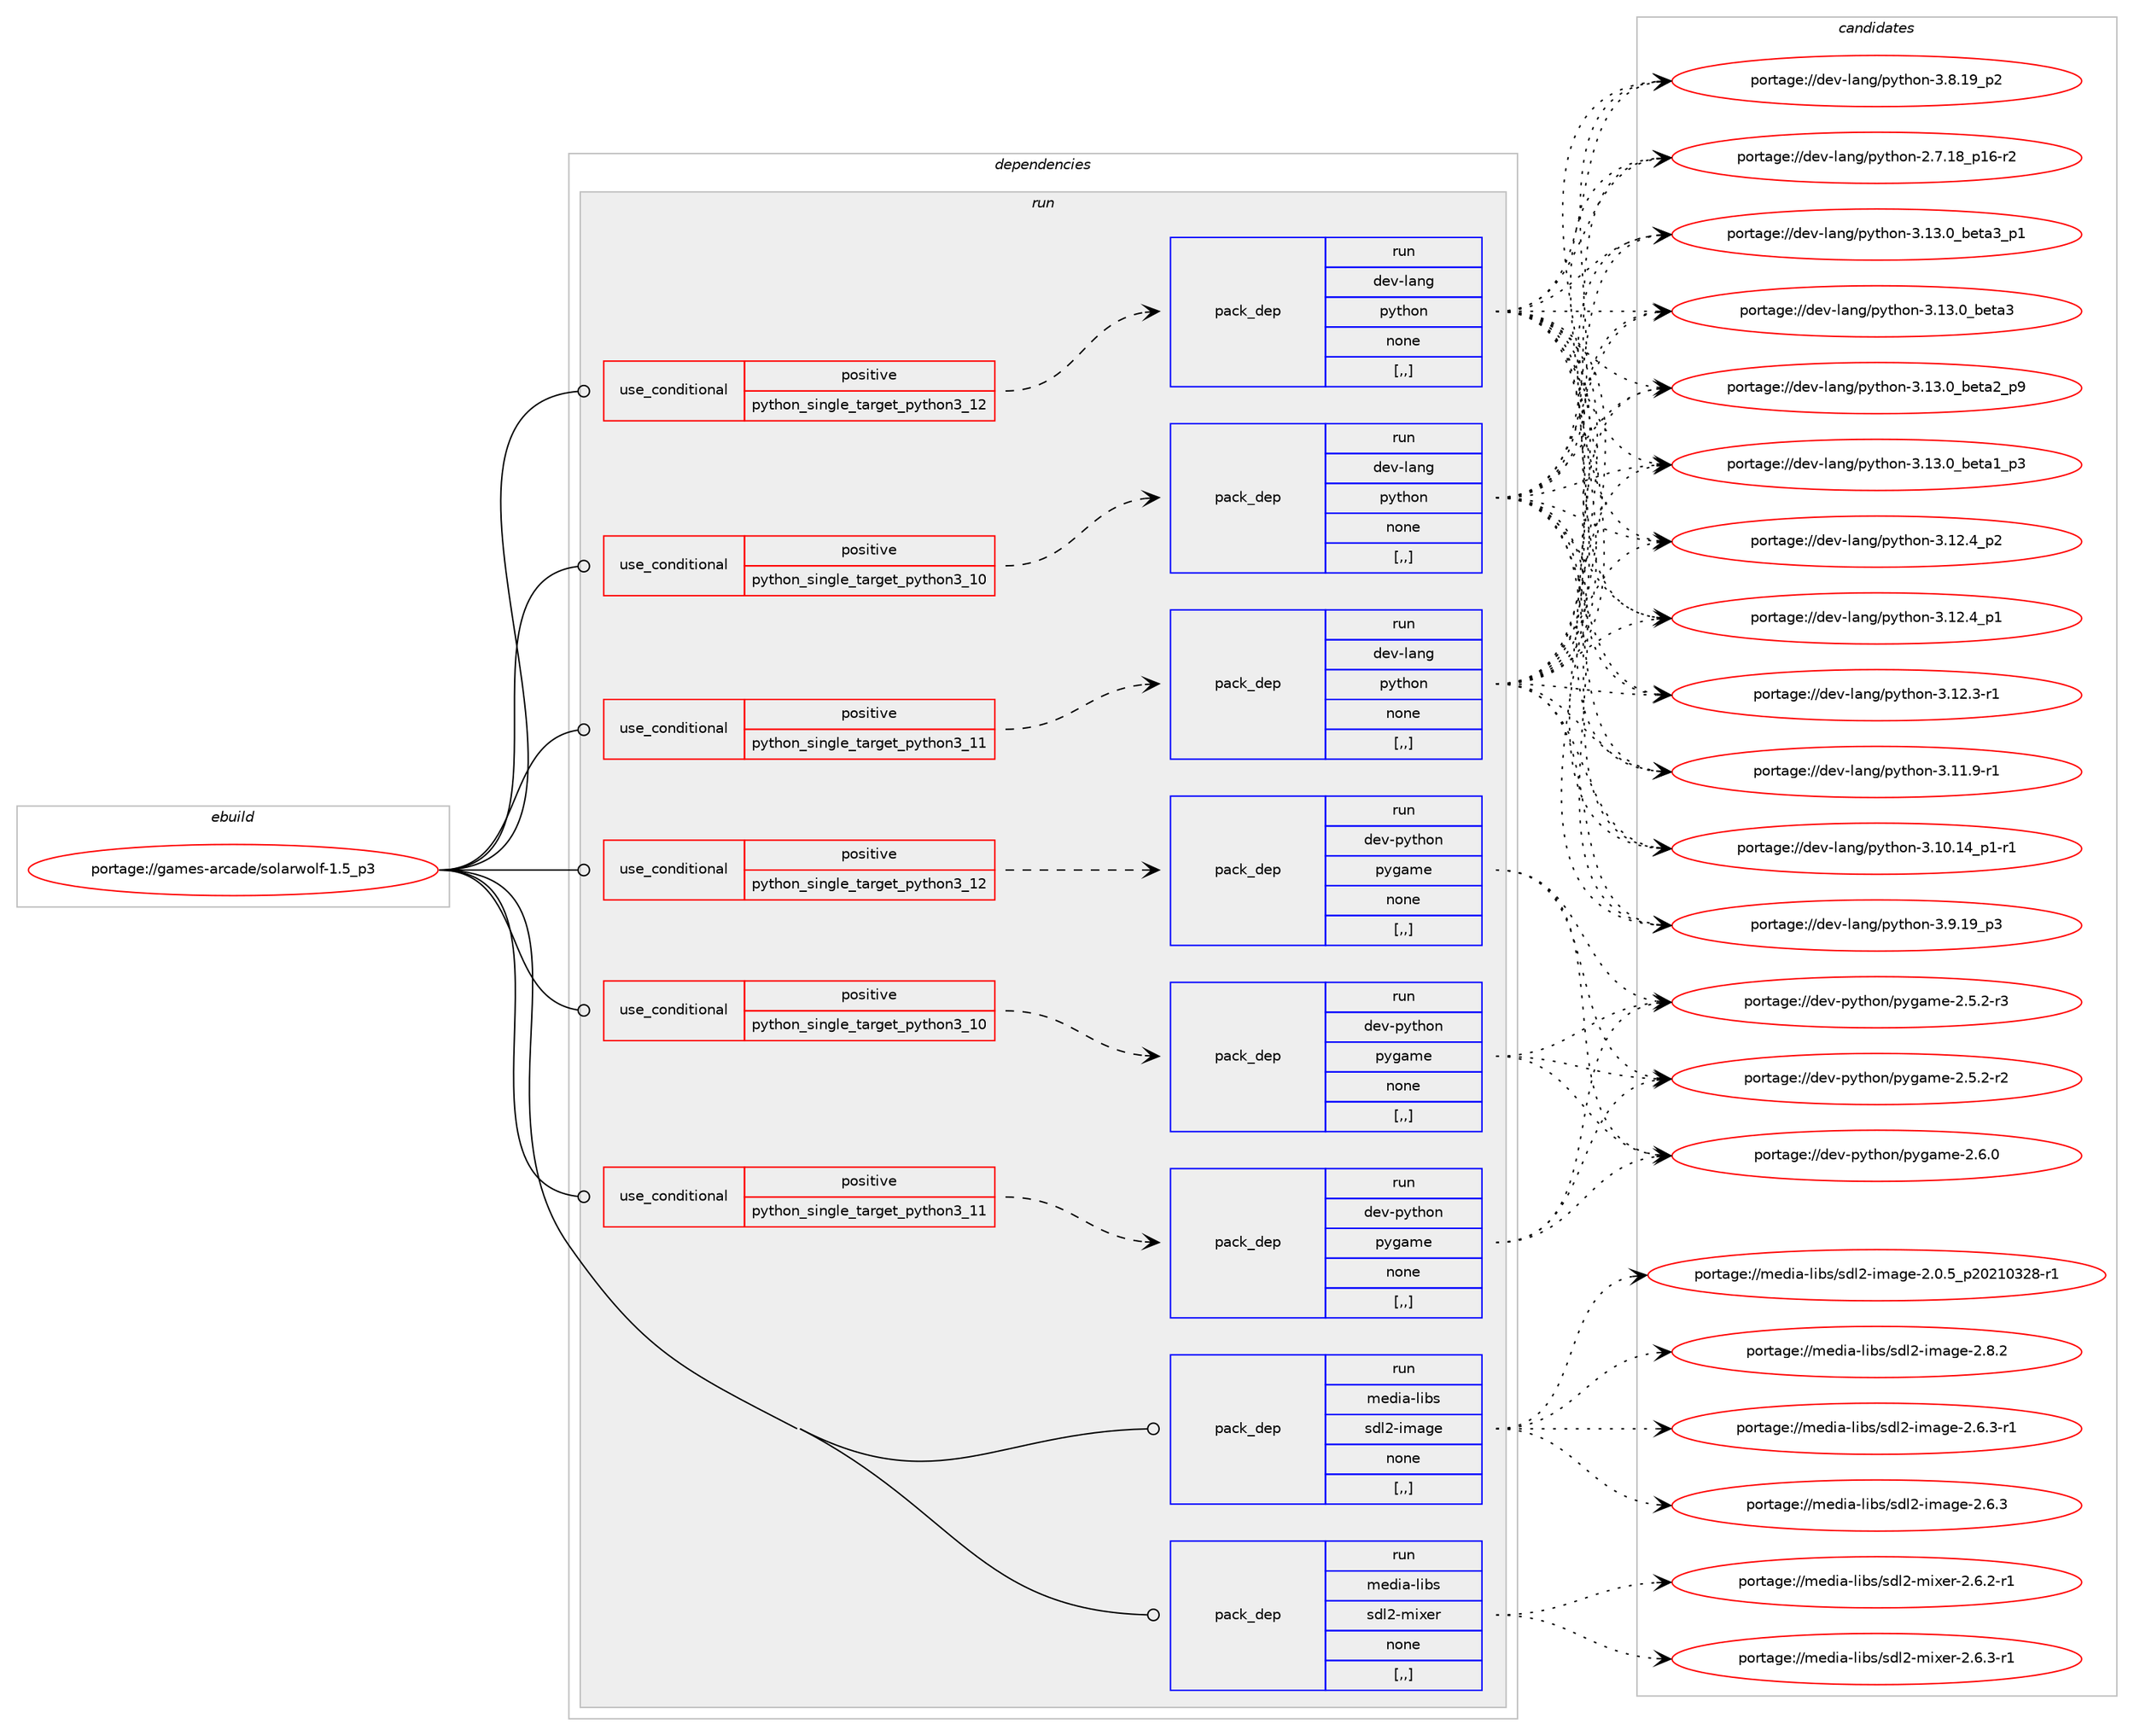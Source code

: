 digraph prolog {

# *************
# Graph options
# *************

newrank=true;
concentrate=true;
compound=true;
graph [rankdir=LR,fontname=Helvetica,fontsize=10,ranksep=1.5];#, ranksep=2.5, nodesep=0.2];
edge  [arrowhead=vee];
node  [fontname=Helvetica,fontsize=10];

# **********
# The ebuild
# **********

subgraph cluster_leftcol {
color=gray;
label=<<i>ebuild</i>>;
id [label="portage://games-arcade/solarwolf-1.5_p3", color=red, width=4, href="../games-arcade/solarwolf-1.5_p3.svg"];
}

# ****************
# The dependencies
# ****************

subgraph cluster_midcol {
color=gray;
label=<<i>dependencies</i>>;
subgraph cluster_compile {
fillcolor="#eeeeee";
style=filled;
label=<<i>compile</i>>;
}
subgraph cluster_compileandrun {
fillcolor="#eeeeee";
style=filled;
label=<<i>compile and run</i>>;
}
subgraph cluster_run {
fillcolor="#eeeeee";
style=filled;
label=<<i>run</i>>;
subgraph cond62778 {
dependency224798 [label=<<TABLE BORDER="0" CELLBORDER="1" CELLSPACING="0" CELLPADDING="4"><TR><TD ROWSPAN="3" CELLPADDING="10">use_conditional</TD></TR><TR><TD>positive</TD></TR><TR><TD>python_single_target_python3_10</TD></TR></TABLE>>, shape=none, color=red];
subgraph pack160521 {
dependency224799 [label=<<TABLE BORDER="0" CELLBORDER="1" CELLSPACING="0" CELLPADDING="4" WIDTH="220"><TR><TD ROWSPAN="6" CELLPADDING="30">pack_dep</TD></TR><TR><TD WIDTH="110">run</TD></TR><TR><TD>dev-lang</TD></TR><TR><TD>python</TD></TR><TR><TD>none</TD></TR><TR><TD>[,,]</TD></TR></TABLE>>, shape=none, color=blue];
}
dependency224798:e -> dependency224799:w [weight=20,style="dashed",arrowhead="vee"];
}
id:e -> dependency224798:w [weight=20,style="solid",arrowhead="odot"];
subgraph cond62779 {
dependency224800 [label=<<TABLE BORDER="0" CELLBORDER="1" CELLSPACING="0" CELLPADDING="4"><TR><TD ROWSPAN="3" CELLPADDING="10">use_conditional</TD></TR><TR><TD>positive</TD></TR><TR><TD>python_single_target_python3_10</TD></TR></TABLE>>, shape=none, color=red];
subgraph pack160522 {
dependency224801 [label=<<TABLE BORDER="0" CELLBORDER="1" CELLSPACING="0" CELLPADDING="4" WIDTH="220"><TR><TD ROWSPAN="6" CELLPADDING="30">pack_dep</TD></TR><TR><TD WIDTH="110">run</TD></TR><TR><TD>dev-python</TD></TR><TR><TD>pygame</TD></TR><TR><TD>none</TD></TR><TR><TD>[,,]</TD></TR></TABLE>>, shape=none, color=blue];
}
dependency224800:e -> dependency224801:w [weight=20,style="dashed",arrowhead="vee"];
}
id:e -> dependency224800:w [weight=20,style="solid",arrowhead="odot"];
subgraph cond62780 {
dependency224802 [label=<<TABLE BORDER="0" CELLBORDER="1" CELLSPACING="0" CELLPADDING="4"><TR><TD ROWSPAN="3" CELLPADDING="10">use_conditional</TD></TR><TR><TD>positive</TD></TR><TR><TD>python_single_target_python3_11</TD></TR></TABLE>>, shape=none, color=red];
subgraph pack160523 {
dependency224803 [label=<<TABLE BORDER="0" CELLBORDER="1" CELLSPACING="0" CELLPADDING="4" WIDTH="220"><TR><TD ROWSPAN="6" CELLPADDING="30">pack_dep</TD></TR><TR><TD WIDTH="110">run</TD></TR><TR><TD>dev-lang</TD></TR><TR><TD>python</TD></TR><TR><TD>none</TD></TR><TR><TD>[,,]</TD></TR></TABLE>>, shape=none, color=blue];
}
dependency224802:e -> dependency224803:w [weight=20,style="dashed",arrowhead="vee"];
}
id:e -> dependency224802:w [weight=20,style="solid",arrowhead="odot"];
subgraph cond62781 {
dependency224804 [label=<<TABLE BORDER="0" CELLBORDER="1" CELLSPACING="0" CELLPADDING="4"><TR><TD ROWSPAN="3" CELLPADDING="10">use_conditional</TD></TR><TR><TD>positive</TD></TR><TR><TD>python_single_target_python3_11</TD></TR></TABLE>>, shape=none, color=red];
subgraph pack160524 {
dependency224805 [label=<<TABLE BORDER="0" CELLBORDER="1" CELLSPACING="0" CELLPADDING="4" WIDTH="220"><TR><TD ROWSPAN="6" CELLPADDING="30">pack_dep</TD></TR><TR><TD WIDTH="110">run</TD></TR><TR><TD>dev-python</TD></TR><TR><TD>pygame</TD></TR><TR><TD>none</TD></TR><TR><TD>[,,]</TD></TR></TABLE>>, shape=none, color=blue];
}
dependency224804:e -> dependency224805:w [weight=20,style="dashed",arrowhead="vee"];
}
id:e -> dependency224804:w [weight=20,style="solid",arrowhead="odot"];
subgraph cond62782 {
dependency224806 [label=<<TABLE BORDER="0" CELLBORDER="1" CELLSPACING="0" CELLPADDING="4"><TR><TD ROWSPAN="3" CELLPADDING="10">use_conditional</TD></TR><TR><TD>positive</TD></TR><TR><TD>python_single_target_python3_12</TD></TR></TABLE>>, shape=none, color=red];
subgraph pack160525 {
dependency224807 [label=<<TABLE BORDER="0" CELLBORDER="1" CELLSPACING="0" CELLPADDING="4" WIDTH="220"><TR><TD ROWSPAN="6" CELLPADDING="30">pack_dep</TD></TR><TR><TD WIDTH="110">run</TD></TR><TR><TD>dev-lang</TD></TR><TR><TD>python</TD></TR><TR><TD>none</TD></TR><TR><TD>[,,]</TD></TR></TABLE>>, shape=none, color=blue];
}
dependency224806:e -> dependency224807:w [weight=20,style="dashed",arrowhead="vee"];
}
id:e -> dependency224806:w [weight=20,style="solid",arrowhead="odot"];
subgraph cond62783 {
dependency224808 [label=<<TABLE BORDER="0" CELLBORDER="1" CELLSPACING="0" CELLPADDING="4"><TR><TD ROWSPAN="3" CELLPADDING="10">use_conditional</TD></TR><TR><TD>positive</TD></TR><TR><TD>python_single_target_python3_12</TD></TR></TABLE>>, shape=none, color=red];
subgraph pack160526 {
dependency224809 [label=<<TABLE BORDER="0" CELLBORDER="1" CELLSPACING="0" CELLPADDING="4" WIDTH="220"><TR><TD ROWSPAN="6" CELLPADDING="30">pack_dep</TD></TR><TR><TD WIDTH="110">run</TD></TR><TR><TD>dev-python</TD></TR><TR><TD>pygame</TD></TR><TR><TD>none</TD></TR><TR><TD>[,,]</TD></TR></TABLE>>, shape=none, color=blue];
}
dependency224808:e -> dependency224809:w [weight=20,style="dashed",arrowhead="vee"];
}
id:e -> dependency224808:w [weight=20,style="solid",arrowhead="odot"];
subgraph pack160527 {
dependency224810 [label=<<TABLE BORDER="0" CELLBORDER="1" CELLSPACING="0" CELLPADDING="4" WIDTH="220"><TR><TD ROWSPAN="6" CELLPADDING="30">pack_dep</TD></TR><TR><TD WIDTH="110">run</TD></TR><TR><TD>media-libs</TD></TR><TR><TD>sdl2-image</TD></TR><TR><TD>none</TD></TR><TR><TD>[,,]</TD></TR></TABLE>>, shape=none, color=blue];
}
id:e -> dependency224810:w [weight=20,style="solid",arrowhead="odot"];
subgraph pack160528 {
dependency224811 [label=<<TABLE BORDER="0" CELLBORDER="1" CELLSPACING="0" CELLPADDING="4" WIDTH="220"><TR><TD ROWSPAN="6" CELLPADDING="30">pack_dep</TD></TR><TR><TD WIDTH="110">run</TD></TR><TR><TD>media-libs</TD></TR><TR><TD>sdl2-mixer</TD></TR><TR><TD>none</TD></TR><TR><TD>[,,]</TD></TR></TABLE>>, shape=none, color=blue];
}
id:e -> dependency224811:w [weight=20,style="solid",arrowhead="odot"];
}
}

# **************
# The candidates
# **************

subgraph cluster_choices {
rank=same;
color=gray;
label=<<i>candidates</i>>;

subgraph choice160521 {
color=black;
nodesep=1;
choice10010111845108971101034711212111610411111045514649514648959810111697519511249 [label="portage://dev-lang/python-3.13.0_beta3_p1", color=red, width=4,href="../dev-lang/python-3.13.0_beta3_p1.svg"];
choice1001011184510897110103471121211161041111104551464951464895981011169751 [label="portage://dev-lang/python-3.13.0_beta3", color=red, width=4,href="../dev-lang/python-3.13.0_beta3.svg"];
choice10010111845108971101034711212111610411111045514649514648959810111697509511257 [label="portage://dev-lang/python-3.13.0_beta2_p9", color=red, width=4,href="../dev-lang/python-3.13.0_beta2_p9.svg"];
choice10010111845108971101034711212111610411111045514649514648959810111697499511251 [label="portage://dev-lang/python-3.13.0_beta1_p3", color=red, width=4,href="../dev-lang/python-3.13.0_beta1_p3.svg"];
choice100101118451089711010347112121116104111110455146495046529511250 [label="portage://dev-lang/python-3.12.4_p2", color=red, width=4,href="../dev-lang/python-3.12.4_p2.svg"];
choice100101118451089711010347112121116104111110455146495046529511249 [label="portage://dev-lang/python-3.12.4_p1", color=red, width=4,href="../dev-lang/python-3.12.4_p1.svg"];
choice100101118451089711010347112121116104111110455146495046514511449 [label="portage://dev-lang/python-3.12.3-r1", color=red, width=4,href="../dev-lang/python-3.12.3-r1.svg"];
choice100101118451089711010347112121116104111110455146494946574511449 [label="portage://dev-lang/python-3.11.9-r1", color=red, width=4,href="../dev-lang/python-3.11.9-r1.svg"];
choice100101118451089711010347112121116104111110455146494846495295112494511449 [label="portage://dev-lang/python-3.10.14_p1-r1", color=red, width=4,href="../dev-lang/python-3.10.14_p1-r1.svg"];
choice100101118451089711010347112121116104111110455146574649579511251 [label="portage://dev-lang/python-3.9.19_p3", color=red, width=4,href="../dev-lang/python-3.9.19_p3.svg"];
choice100101118451089711010347112121116104111110455146564649579511250 [label="portage://dev-lang/python-3.8.19_p2", color=red, width=4,href="../dev-lang/python-3.8.19_p2.svg"];
choice100101118451089711010347112121116104111110455046554649569511249544511450 [label="portage://dev-lang/python-2.7.18_p16-r2", color=red, width=4,href="../dev-lang/python-2.7.18_p16-r2.svg"];
dependency224799:e -> choice10010111845108971101034711212111610411111045514649514648959810111697519511249:w [style=dotted,weight="100"];
dependency224799:e -> choice1001011184510897110103471121211161041111104551464951464895981011169751:w [style=dotted,weight="100"];
dependency224799:e -> choice10010111845108971101034711212111610411111045514649514648959810111697509511257:w [style=dotted,weight="100"];
dependency224799:e -> choice10010111845108971101034711212111610411111045514649514648959810111697499511251:w [style=dotted,weight="100"];
dependency224799:e -> choice100101118451089711010347112121116104111110455146495046529511250:w [style=dotted,weight="100"];
dependency224799:e -> choice100101118451089711010347112121116104111110455146495046529511249:w [style=dotted,weight="100"];
dependency224799:e -> choice100101118451089711010347112121116104111110455146495046514511449:w [style=dotted,weight="100"];
dependency224799:e -> choice100101118451089711010347112121116104111110455146494946574511449:w [style=dotted,weight="100"];
dependency224799:e -> choice100101118451089711010347112121116104111110455146494846495295112494511449:w [style=dotted,weight="100"];
dependency224799:e -> choice100101118451089711010347112121116104111110455146574649579511251:w [style=dotted,weight="100"];
dependency224799:e -> choice100101118451089711010347112121116104111110455146564649579511250:w [style=dotted,weight="100"];
dependency224799:e -> choice100101118451089711010347112121116104111110455046554649569511249544511450:w [style=dotted,weight="100"];
}
subgraph choice160522 {
color=black;
nodesep=1;
choice100101118451121211161041111104711212110397109101455046544648 [label="portage://dev-python/pygame-2.6.0", color=red, width=4,href="../dev-python/pygame-2.6.0.svg"];
choice1001011184511212111610411111047112121103971091014550465346504511451 [label="portage://dev-python/pygame-2.5.2-r3", color=red, width=4,href="../dev-python/pygame-2.5.2-r3.svg"];
choice1001011184511212111610411111047112121103971091014550465346504511450 [label="portage://dev-python/pygame-2.5.2-r2", color=red, width=4,href="../dev-python/pygame-2.5.2-r2.svg"];
dependency224801:e -> choice100101118451121211161041111104711212110397109101455046544648:w [style=dotted,weight="100"];
dependency224801:e -> choice1001011184511212111610411111047112121103971091014550465346504511451:w [style=dotted,weight="100"];
dependency224801:e -> choice1001011184511212111610411111047112121103971091014550465346504511450:w [style=dotted,weight="100"];
}
subgraph choice160523 {
color=black;
nodesep=1;
choice10010111845108971101034711212111610411111045514649514648959810111697519511249 [label="portage://dev-lang/python-3.13.0_beta3_p1", color=red, width=4,href="../dev-lang/python-3.13.0_beta3_p1.svg"];
choice1001011184510897110103471121211161041111104551464951464895981011169751 [label="portage://dev-lang/python-3.13.0_beta3", color=red, width=4,href="../dev-lang/python-3.13.0_beta3.svg"];
choice10010111845108971101034711212111610411111045514649514648959810111697509511257 [label="portage://dev-lang/python-3.13.0_beta2_p9", color=red, width=4,href="../dev-lang/python-3.13.0_beta2_p9.svg"];
choice10010111845108971101034711212111610411111045514649514648959810111697499511251 [label="portage://dev-lang/python-3.13.0_beta1_p3", color=red, width=4,href="../dev-lang/python-3.13.0_beta1_p3.svg"];
choice100101118451089711010347112121116104111110455146495046529511250 [label="portage://dev-lang/python-3.12.4_p2", color=red, width=4,href="../dev-lang/python-3.12.4_p2.svg"];
choice100101118451089711010347112121116104111110455146495046529511249 [label="portage://dev-lang/python-3.12.4_p1", color=red, width=4,href="../dev-lang/python-3.12.4_p1.svg"];
choice100101118451089711010347112121116104111110455146495046514511449 [label="portage://dev-lang/python-3.12.3-r1", color=red, width=4,href="../dev-lang/python-3.12.3-r1.svg"];
choice100101118451089711010347112121116104111110455146494946574511449 [label="portage://dev-lang/python-3.11.9-r1", color=red, width=4,href="../dev-lang/python-3.11.9-r1.svg"];
choice100101118451089711010347112121116104111110455146494846495295112494511449 [label="portage://dev-lang/python-3.10.14_p1-r1", color=red, width=4,href="../dev-lang/python-3.10.14_p1-r1.svg"];
choice100101118451089711010347112121116104111110455146574649579511251 [label="portage://dev-lang/python-3.9.19_p3", color=red, width=4,href="../dev-lang/python-3.9.19_p3.svg"];
choice100101118451089711010347112121116104111110455146564649579511250 [label="portage://dev-lang/python-3.8.19_p2", color=red, width=4,href="../dev-lang/python-3.8.19_p2.svg"];
choice100101118451089711010347112121116104111110455046554649569511249544511450 [label="portage://dev-lang/python-2.7.18_p16-r2", color=red, width=4,href="../dev-lang/python-2.7.18_p16-r2.svg"];
dependency224803:e -> choice10010111845108971101034711212111610411111045514649514648959810111697519511249:w [style=dotted,weight="100"];
dependency224803:e -> choice1001011184510897110103471121211161041111104551464951464895981011169751:w [style=dotted,weight="100"];
dependency224803:e -> choice10010111845108971101034711212111610411111045514649514648959810111697509511257:w [style=dotted,weight="100"];
dependency224803:e -> choice10010111845108971101034711212111610411111045514649514648959810111697499511251:w [style=dotted,weight="100"];
dependency224803:e -> choice100101118451089711010347112121116104111110455146495046529511250:w [style=dotted,weight="100"];
dependency224803:e -> choice100101118451089711010347112121116104111110455146495046529511249:w [style=dotted,weight="100"];
dependency224803:e -> choice100101118451089711010347112121116104111110455146495046514511449:w [style=dotted,weight="100"];
dependency224803:e -> choice100101118451089711010347112121116104111110455146494946574511449:w [style=dotted,weight="100"];
dependency224803:e -> choice100101118451089711010347112121116104111110455146494846495295112494511449:w [style=dotted,weight="100"];
dependency224803:e -> choice100101118451089711010347112121116104111110455146574649579511251:w [style=dotted,weight="100"];
dependency224803:e -> choice100101118451089711010347112121116104111110455146564649579511250:w [style=dotted,weight="100"];
dependency224803:e -> choice100101118451089711010347112121116104111110455046554649569511249544511450:w [style=dotted,weight="100"];
}
subgraph choice160524 {
color=black;
nodesep=1;
choice100101118451121211161041111104711212110397109101455046544648 [label="portage://dev-python/pygame-2.6.0", color=red, width=4,href="../dev-python/pygame-2.6.0.svg"];
choice1001011184511212111610411111047112121103971091014550465346504511451 [label="portage://dev-python/pygame-2.5.2-r3", color=red, width=4,href="../dev-python/pygame-2.5.2-r3.svg"];
choice1001011184511212111610411111047112121103971091014550465346504511450 [label="portage://dev-python/pygame-2.5.2-r2", color=red, width=4,href="../dev-python/pygame-2.5.2-r2.svg"];
dependency224805:e -> choice100101118451121211161041111104711212110397109101455046544648:w [style=dotted,weight="100"];
dependency224805:e -> choice1001011184511212111610411111047112121103971091014550465346504511451:w [style=dotted,weight="100"];
dependency224805:e -> choice1001011184511212111610411111047112121103971091014550465346504511450:w [style=dotted,weight="100"];
}
subgraph choice160525 {
color=black;
nodesep=1;
choice10010111845108971101034711212111610411111045514649514648959810111697519511249 [label="portage://dev-lang/python-3.13.0_beta3_p1", color=red, width=4,href="../dev-lang/python-3.13.0_beta3_p1.svg"];
choice1001011184510897110103471121211161041111104551464951464895981011169751 [label="portage://dev-lang/python-3.13.0_beta3", color=red, width=4,href="../dev-lang/python-3.13.0_beta3.svg"];
choice10010111845108971101034711212111610411111045514649514648959810111697509511257 [label="portage://dev-lang/python-3.13.0_beta2_p9", color=red, width=4,href="../dev-lang/python-3.13.0_beta2_p9.svg"];
choice10010111845108971101034711212111610411111045514649514648959810111697499511251 [label="portage://dev-lang/python-3.13.0_beta1_p3", color=red, width=4,href="../dev-lang/python-3.13.0_beta1_p3.svg"];
choice100101118451089711010347112121116104111110455146495046529511250 [label="portage://dev-lang/python-3.12.4_p2", color=red, width=4,href="../dev-lang/python-3.12.4_p2.svg"];
choice100101118451089711010347112121116104111110455146495046529511249 [label="portage://dev-lang/python-3.12.4_p1", color=red, width=4,href="../dev-lang/python-3.12.4_p1.svg"];
choice100101118451089711010347112121116104111110455146495046514511449 [label="portage://dev-lang/python-3.12.3-r1", color=red, width=4,href="../dev-lang/python-3.12.3-r1.svg"];
choice100101118451089711010347112121116104111110455146494946574511449 [label="portage://dev-lang/python-3.11.9-r1", color=red, width=4,href="../dev-lang/python-3.11.9-r1.svg"];
choice100101118451089711010347112121116104111110455146494846495295112494511449 [label="portage://dev-lang/python-3.10.14_p1-r1", color=red, width=4,href="../dev-lang/python-3.10.14_p1-r1.svg"];
choice100101118451089711010347112121116104111110455146574649579511251 [label="portage://dev-lang/python-3.9.19_p3", color=red, width=4,href="../dev-lang/python-3.9.19_p3.svg"];
choice100101118451089711010347112121116104111110455146564649579511250 [label="portage://dev-lang/python-3.8.19_p2", color=red, width=4,href="../dev-lang/python-3.8.19_p2.svg"];
choice100101118451089711010347112121116104111110455046554649569511249544511450 [label="portage://dev-lang/python-2.7.18_p16-r2", color=red, width=4,href="../dev-lang/python-2.7.18_p16-r2.svg"];
dependency224807:e -> choice10010111845108971101034711212111610411111045514649514648959810111697519511249:w [style=dotted,weight="100"];
dependency224807:e -> choice1001011184510897110103471121211161041111104551464951464895981011169751:w [style=dotted,weight="100"];
dependency224807:e -> choice10010111845108971101034711212111610411111045514649514648959810111697509511257:w [style=dotted,weight="100"];
dependency224807:e -> choice10010111845108971101034711212111610411111045514649514648959810111697499511251:w [style=dotted,weight="100"];
dependency224807:e -> choice100101118451089711010347112121116104111110455146495046529511250:w [style=dotted,weight="100"];
dependency224807:e -> choice100101118451089711010347112121116104111110455146495046529511249:w [style=dotted,weight="100"];
dependency224807:e -> choice100101118451089711010347112121116104111110455146495046514511449:w [style=dotted,weight="100"];
dependency224807:e -> choice100101118451089711010347112121116104111110455146494946574511449:w [style=dotted,weight="100"];
dependency224807:e -> choice100101118451089711010347112121116104111110455146494846495295112494511449:w [style=dotted,weight="100"];
dependency224807:e -> choice100101118451089711010347112121116104111110455146574649579511251:w [style=dotted,weight="100"];
dependency224807:e -> choice100101118451089711010347112121116104111110455146564649579511250:w [style=dotted,weight="100"];
dependency224807:e -> choice100101118451089711010347112121116104111110455046554649569511249544511450:w [style=dotted,weight="100"];
}
subgraph choice160526 {
color=black;
nodesep=1;
choice100101118451121211161041111104711212110397109101455046544648 [label="portage://dev-python/pygame-2.6.0", color=red, width=4,href="../dev-python/pygame-2.6.0.svg"];
choice1001011184511212111610411111047112121103971091014550465346504511451 [label="portage://dev-python/pygame-2.5.2-r3", color=red, width=4,href="../dev-python/pygame-2.5.2-r3.svg"];
choice1001011184511212111610411111047112121103971091014550465346504511450 [label="portage://dev-python/pygame-2.5.2-r2", color=red, width=4,href="../dev-python/pygame-2.5.2-r2.svg"];
dependency224809:e -> choice100101118451121211161041111104711212110397109101455046544648:w [style=dotted,weight="100"];
dependency224809:e -> choice1001011184511212111610411111047112121103971091014550465346504511451:w [style=dotted,weight="100"];
dependency224809:e -> choice1001011184511212111610411111047112121103971091014550465346504511450:w [style=dotted,weight="100"];
}
subgraph choice160527 {
color=black;
nodesep=1;
choice10910110010597451081059811547115100108504510510997103101455046564650 [label="portage://media-libs/sdl2-image-2.8.2", color=red, width=4,href="../media-libs/sdl2-image-2.8.2.svg"];
choice109101100105974510810598115471151001085045105109971031014550465446514511449 [label="portage://media-libs/sdl2-image-2.6.3-r1", color=red, width=4,href="../media-libs/sdl2-image-2.6.3-r1.svg"];
choice10910110010597451081059811547115100108504510510997103101455046544651 [label="portage://media-libs/sdl2-image-2.6.3", color=red, width=4,href="../media-libs/sdl2-image-2.6.3.svg"];
choice109101100105974510810598115471151001085045105109971031014550464846539511250485049485150564511449 [label="portage://media-libs/sdl2-image-2.0.5_p20210328-r1", color=red, width=4,href="../media-libs/sdl2-image-2.0.5_p20210328-r1.svg"];
dependency224810:e -> choice10910110010597451081059811547115100108504510510997103101455046564650:w [style=dotted,weight="100"];
dependency224810:e -> choice109101100105974510810598115471151001085045105109971031014550465446514511449:w [style=dotted,weight="100"];
dependency224810:e -> choice10910110010597451081059811547115100108504510510997103101455046544651:w [style=dotted,weight="100"];
dependency224810:e -> choice109101100105974510810598115471151001085045105109971031014550464846539511250485049485150564511449:w [style=dotted,weight="100"];
}
subgraph choice160528 {
color=black;
nodesep=1;
choice1091011001059745108105981154711510010850451091051201011144550465446514511449 [label="portage://media-libs/sdl2-mixer-2.6.3-r1", color=red, width=4,href="../media-libs/sdl2-mixer-2.6.3-r1.svg"];
choice1091011001059745108105981154711510010850451091051201011144550465446504511449 [label="portage://media-libs/sdl2-mixer-2.6.2-r1", color=red, width=4,href="../media-libs/sdl2-mixer-2.6.2-r1.svg"];
dependency224811:e -> choice1091011001059745108105981154711510010850451091051201011144550465446514511449:w [style=dotted,weight="100"];
dependency224811:e -> choice1091011001059745108105981154711510010850451091051201011144550465446504511449:w [style=dotted,weight="100"];
}
}

}
